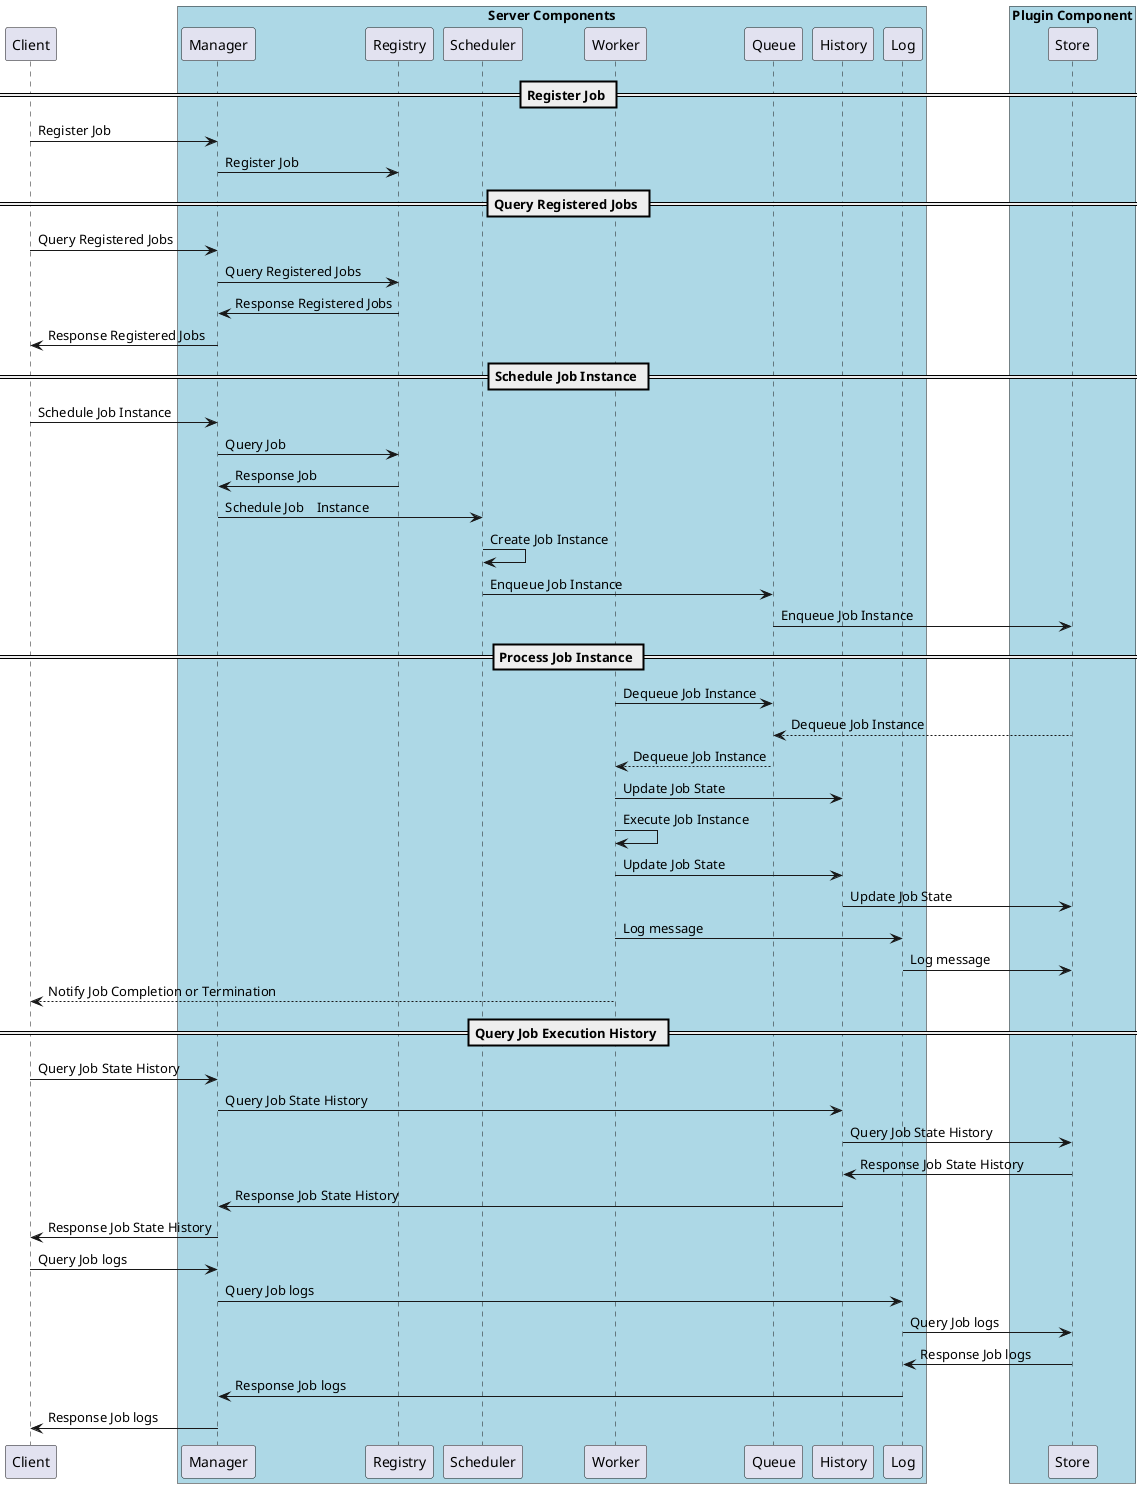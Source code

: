 @startuml

participant Client

box "Server Components" #LightBlue
    participant Manager
    participant Registry
    participant Scheduler
    participant Worker
    participant Queue
    participant History
    participant Log
end box

box "Plugin Component" #LightBlue
    participant Store
end box

== Register Job ==

Client -> Manager : Register Job
Manager -> Registry : Register Job

== Query Registered Jobs ==

Client -> Manager : Query Registered Jobs
Manager -> Registry : Query Registered Jobs
Registry -> Manager : Response Registered Jobs
Manager -> Client : Response Registered Jobs

== Schedule Job Instance ==

Client -> Manager : Schedule Job Instance
Manager -> Registry : Query Job
Registry -> Manager : Response Job
Manager -> Scheduler : Schedule Job　Instance
Scheduler -> Scheduler : Create Job Instance
Scheduler -> Queue : Enqueue Job Instance
Queue -> Store : Enqueue Job Instance

== Process Job Instance ==

Worker -> Queue : Dequeue Job Instance
Store --> Queue : Dequeue Job Instance
Queue --> Worker : Dequeue Job Instance
Worker -> History : Update Job State
Worker -> Worker : Execute Job Instance
Worker -> History : Update Job State
History -> Store : Update Job State
Worker -> Log : Log message
Log -> Store : Log message
Worker --> Client : Notify Job Completion or Termination

== Query Job Execution History ==

Client -> Manager : Query Job State History
Manager -> History : Query Job State History
History -> Store : Query Job State History
Store -> History : Response Job State History
History -> Manager : Response Job State History
Manager -> Client : Response Job State History

Client -> Manager : Query Job logs
Manager -> Log : Query Job logs
Log -> Store : Query Job logs
Store -> Log : Response Job logs
Log -> Manager : Response Job logs
Manager -> Client : Response Job logs

@enduml